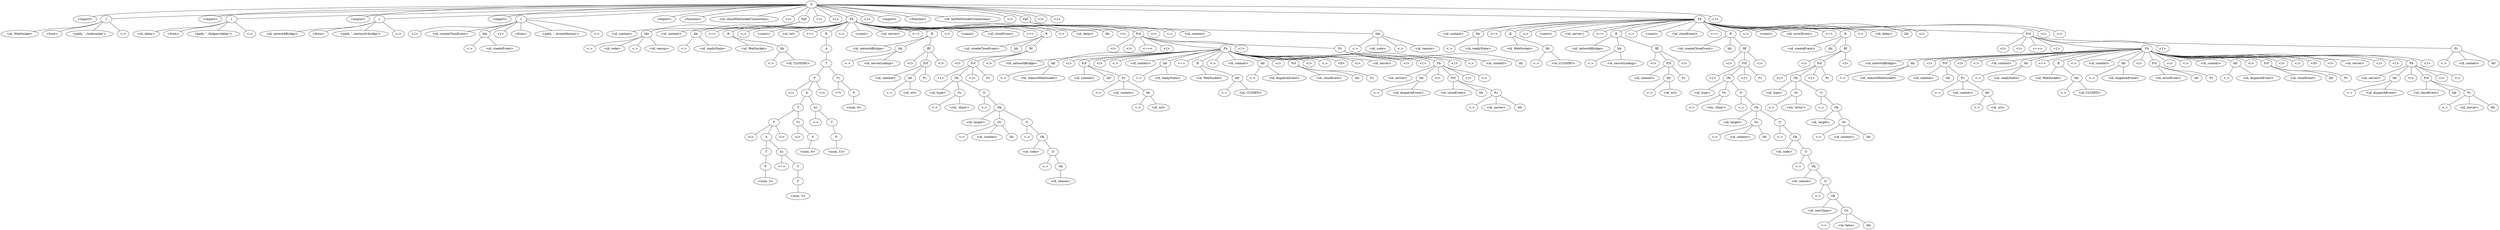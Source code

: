 graph graphname {
1[label="S"];
1 -- 2;
1 -- 3;
1 -- 8;
1 -- 9;
1 -- 14;
1 -- 15;
1 -- 20;
1 -- 21;
1 -- 31;
1 -- 32;
1 -- 33;
1 -- 34;
1 -- 35;
1 -- 42;
1 -- 43;
1 -- 44;
1 -- 226;
1 -- 227;
1 -- 228;
1 -- 229;
1 -- 230;
1 -- 231;
1 -- 238;
1 -- 239;
1 -- 240;
1 -- 432;
2[label="<import>"];
3[label="I"];
3 -- 4;
3 -- 5;
3 -- 6;
3 -- 7;
4[label="<id, WebSocket>"];
5[label="<from>"];
6[label="<path, '../websocket'>"];
7[label="<;>"];
8[label="<import>"];
9[label="I"];
9 -- 10;
9 -- 11;
9 -- 12;
9 -- 13;
10[label="<id, delay>"];
11[label="<from>"];
12[label="<path, '../helpers/delay'>"];
13[label="<;>"];
14[label="<import>"];
15[label="I"];
15 -- 16;
15 -- 17;
15 -- 18;
15 -- 19;
16[label="<id, networkBridge>"];
17[label="<from>"];
18[label="<path, '../network-bridge'>"];
19[label="<;>"];
20[label="<import>"];
21[label="I"];
21 -- 22;
21 -- 23;
21 -- 24;
21 -- 27;
21 -- 28;
21 -- 29;
21 -- 30;
22[label="<{>"];
23[label="<id, createCloseEvent>"];
24[label="Ide"];
24 -- 25;
24 -- 26;
25[label="<,>"];
26[label="<id, createEvent>"];
27[label="<}>"];
28[label="<from>"];
29[label="<path, '../event/factory'>"];
30[label="<;>"];
31[label="<export>"];
32[label="<function>"];
33[label="<id, closeWebSocketConnection>"];
34[label="<(>"];
35[label="Fpf"];
35 -- 36;
35 -- 37;
36[label="<id, context>"];
37[label="Ide"];
37 -- 38;
37 -- 39;
37 -- 40;
37 -- 41;
38[label="<,>"];
39[label="<id, code>"];
40[label="<,>"];
41[label="<id, reason>"];
42[label="<)>"];
43[label="<{>"];
44[label="Fb"];
44 -- 45;
44 -- 46;
44 -- 49;
44 -- 50;
44 -- 56;
44 -- 57;
44 -- 58;
44 -- 59;
44 -- 60;
44 -- 93;
44 -- 94;
44 -- 95;
44 -- 96;
44 -- 97;
44 -- 111;
44 -- 112;
44 -- 113;
44 -- 114;
44 -- 115;
44 -- 149;
44 -- 150;
44 -- 151;
44 -- 152;
44 -- 153;
44 -- 224;
44 -- 225;
45[label="<id, context>"];
46[label="Idr"];
46 -- 47;
46 -- 48;
47[label="<.>"];
48[label="<id, readyState>"];
49[label="<=>"];
50[label="R"];
50 -- 51;
50 -- 52;
51[label="<id, WebSocket>"];
52[label="Idr"];
52 -- 53;
52 -- 54;
53[label="<.>"];
54[label="<id, CLOSING>"];
56[label="<;>"];
57[label="<const>"];
58[label="<id, lol>"];
59[label="<=>"];
60[label="R"];
60 -- 61;
61[label="A"];
61 -- 62;
62[label="T"];
62 -- 63;
62 -- 89;
63[label="P"];
63 -- 64;
63 -- 65;
63 -- 88;
64[label="<(>"];
65[label="A"];
65 -- 66;
65 -- 83;
66[label="T"];
66 -- 67;
66 -- 79;
67[label="P"];
67 -- 68;
67 -- 69;
67 -- 78;
68[label="<(>"];
69[label="A"];
69 -- 70;
69 -- 73;
70[label="T"];
70 -- 71;
71[label="P"];
71 -- 72;
72[label="<num, 2>"];
73[label="A1"];
73 -- 74;
73 -- 75;
74[label="<+>"];
75[label="T"];
75 -- 76;
76[label="P"];
76 -- 77;
77[label="<num, 3>"];
78[label="<)>"];
79[label="T1"];
79 -- 80;
79 -- 81;
80[label="</>"];
81[label="P"];
81 -- 82;
82[label="<num, 6>"];
83[label="A1"];
83 -- 84;
83 -- 85;
84[label="<->"];
85[label="T"];
85 -- 86;
86[label="P"];
86 -- 87;
87[label="<num, 13>"];
88[label="<)>"];
89[label="T1"];
89 -- 90;
89 -- 91;
90[label="<*>"];
91[label="P"];
91 -- 92;
92[label="<num, 4>"];
93[label="<;>"];
94[label="<const>"];
95[label="<id, server>"];
96[label="<=>"];
97[label="R"];
97 -- 98;
97 -- 99;
97 -- 102;
98[label="<id, networkBridge>"];
99[label="Idr"];
99 -- 100;
99 -- 101;
100[label="<.>"];
101[label="<id, serverLookup>"];
102[label="Rf"];
102 -- 103;
102 -- 104;
102 -- 110;
103[label="<(>"];
104[label="Fcf"];
104 -- 105;
104 -- 106;
104 -- 109;
105[label="<id, context>"];
106[label="Idr"];
106 -- 107;
106 -- 108;
107[label="<.>"];
108[label="<id, url>"];
109[label="Fc"];
110[label="<)>"];
111[label="<;>"];
112[label="<const>"];
113[label="<id, closeEvent>"];
114[label="<=>"];
115[label="R"];
115 -- 116;
115 -- 117;
115 -- 118;
116[label="<id, createCloseEvent>"];
117[label="Idr"];
118[label="Rf"];
118 -- 119;
118 -- 120;
118 -- 148;
119[label="<(>"];
120[label="Fcf"];
120 -- 121;
120 -- 122;
120 -- 146;
120 -- 147;
121[label="<{>"];
122[label="Ok"];
122 -- 123;
122 -- 124;
122 -- 127;
123[label="<id, type>"];
124[label="Ov"];
124 -- 125;
124 -- 126;
125[label="<:>"];
126[label="<str, 'close'>"];
127[label="O"];
127 -- 128;
127 -- 129;
128[label="<,>"];
129[label="Ok"];
129 -- 130;
129 -- 131;
129 -- 135;
130[label="<id, target>"];
131[label="Ov"];
131 -- 132;
131 -- 133;
131 -- 134;
132[label="<:>"];
133[label="<id, context>"];
134[label="Idr"];
135[label="O"];
135 -- 136;
135 -- 137;
136[label="<,>"];
137[label="Ok"];
137 -- 138;
137 -- 140;
138[label="<id, code>"];
140[label="O"];
140 -- 141;
140 -- 142;
141[label="<,>"];
142[label="Ok"];
142 -- 143;
143[label="<id, reason>"];
146[label="<}>"];
147[label="Fc"];
148[label="<)>"];
149[label="<;>"];
150[label="<id, delay>"];
151[label="Idr"];
152[label="<(>"];
153[label="Fcf"];
153 -- 154;
153 -- 155;
153 -- 156;
153 -- 157;
153 -- 158;
153 -- 219;
153 -- 220;
154[label="<(>"];
155[label="<)>"];
156[label="<=>>"];
157[label="<{>"];
158[label="Fb"];
158 -- 159;
158 -- 160;
158 -- 163;
158 -- 164;
158 -- 173;
158 -- 174;
158 -- 175;
158 -- 176;
158 -- 179;
158 -- 180;
158 -- 186;
158 -- 187;
158 -- 188;
158 -- 191;
158 -- 192;
158 -- 196;
158 -- 197;
158 -- 198;
158 -- 199;
158 -- 200;
158 -- 201;
158 -- 202;
158 -- 203;
158 -- 218;
159[label="<id, networkBridge>"];
160[label="Idr"];
160 -- 161;
160 -- 162;
161[label="<.>"];
162[label="<id, removeWebSocket>"];
163[label="<(>"];
164[label="Fcf"];
164 -- 165;
164 -- 166;
164 -- 167;
165[label="<id, context>"];
166[label="Idr"];
167[label="Fc"];
167 -- 168;
167 -- 169;
167 -- 170;
168[label="<,>"];
169[label="<id, context>"];
170[label="Idr"];
170 -- 171;
170 -- 172;
171[label="<.>"];
172[label="<id, url>"];
173[label="<)>"];
174[label="<;>"];
175[label="<id, context>"];
176[label="Idr"];
176 -- 177;
176 -- 178;
177[label="<.>"];
178[label="<id, readyState>"];
179[label="<=>"];
180[label="R"];
180 -- 181;
180 -- 182;
181[label="<id, WebSocket>"];
182[label="Idr"];
182 -- 183;
182 -- 184;
183[label="<.>"];
184[label="<id, CLOSED>"];
186[label="<;>"];
187[label="<id, context>"];
188[label="Idr"];
188 -- 189;
188 -- 190;
189[label="<.>"];
190[label="<id, dispatchEvent>"];
191[label="<(>"];
192[label="Fcf"];
192 -- 193;
192 -- 194;
192 -- 195;
193[label="<id, closeEvent>"];
194[label="Idr"];
195[label="Fc"];
196[label="<)>"];
197[label="<;>"];
198[label="<if>"];
199[label="<(>"];
200[label="<id, server>"];
201[label="<)>"];
202[label="<{>"];
203[label="Fb"];
203 -- 204;
203 -- 205;
203 -- 208;
203 -- 209;
203 -- 216;
203 -- 217;
204[label="<id, server>"];
205[label="Idr"];
205 -- 206;
205 -- 207;
206[label="<.>"];
207[label="<id, dispatchEvent>"];
208[label="<(>"];
209[label="Fcf"];
209 -- 210;
209 -- 211;
209 -- 212;
210[label="<id, closeEvent>"];
211[label="Idr"];
212[label="Fc"];
212 -- 213;
212 -- 214;
212 -- 215;
213[label="<,>"];
214[label="<id, server>"];
215[label="Idr"];
216[label="<)>"];
217[label="<;>"];
218[label="<}>"];
219[label="<}>"];
220[label="Fc"];
220 -- 221;
220 -- 222;
220 -- 223;
221[label="<,>"];
222[label="<id, context>"];
223[label="Idr"];
224[label="<)>"];
225[label="<;>"];
226[label="<}>"];
227[label="<export>"];
228[label="<function>"];
229[label="<id, failWebSocketConnection>"];
230[label="<(>"];
231[label="Fpf"];
231 -- 232;
231 -- 233;
232[label="<id, context>"];
233[label="Ide"];
233 -- 234;
233 -- 235;
233 -- 236;
233 -- 237;
234[label="<,>"];
235[label="<id, code>"];
236[label="<,>"];
237[label="<id, reason>"];
238[label="<)>"];
239[label="<{>"];
240[label="Fb"];
240 -- 241;
240 -- 242;
240 -- 245;
240 -- 246;
240 -- 252;
240 -- 253;
240 -- 254;
240 -- 255;
240 -- 256;
240 -- 270;
240 -- 271;
240 -- 272;
240 -- 273;
240 -- 274;
240 -- 316;
240 -- 317;
240 -- 318;
240 -- 319;
240 -- 320;
240 -- 344;
240 -- 345;
240 -- 346;
240 -- 347;
240 -- 348;
240 -- 430;
240 -- 431;
241[label="<id, context>"];
242[label="Idr"];
242 -- 243;
242 -- 244;
243[label="<.>"];
244[label="<id, readyState>"];
245[label="<=>"];
246[label="R"];
246 -- 247;
246 -- 248;
247[label="<id, WebSocket>"];
248[label="Idr"];
248 -- 249;
248 -- 250;
249[label="<.>"];
250[label="<id, CLOSING>"];
252[label="<;>"];
253[label="<const>"];
254[label="<id, server>"];
255[label="<=>"];
256[label="R"];
256 -- 257;
256 -- 258;
256 -- 261;
257[label="<id, networkBridge>"];
258[label="Idr"];
258 -- 259;
258 -- 260;
259[label="<.>"];
260[label="<id, serverLookup>"];
261[label="Rf"];
261 -- 262;
261 -- 263;
261 -- 269;
262[label="<(>"];
263[label="Fcf"];
263 -- 264;
263 -- 265;
263 -- 268;
264[label="<id, context>"];
265[label="Idr"];
265 -- 266;
265 -- 267;
266[label="<.>"];
267[label="<id, url>"];
268[label="Fc"];
269[label="<)>"];
270[label="<;>"];
271[label="<const>"];
272[label="<id, closeEvent>"];
273[label="<=>"];
274[label="R"];
274 -- 275;
274 -- 276;
274 -- 277;
275[label="<id, createCloseEvent>"];
276[label="Idr"];
277[label="Rf"];
277 -- 278;
277 -- 279;
277 -- 315;
278[label="<(>"];
279[label="Fcf"];
279 -- 280;
279 -- 281;
279 -- 313;
279 -- 314;
280[label="<{>"];
281[label="Ok"];
281 -- 282;
281 -- 283;
281 -- 286;
282[label="<id, type>"];
283[label="Ov"];
283 -- 284;
283 -- 285;
284[label="<:>"];
285[label="<str, 'close'>"];
286[label="O"];
286 -- 287;
286 -- 288;
287[label="<,>"];
288[label="Ok"];
288 -- 289;
288 -- 290;
288 -- 294;
289[label="<id, target>"];
290[label="Ov"];
290 -- 291;
290 -- 292;
290 -- 293;
291[label="<:>"];
292[label="<id, context>"];
293[label="Idr"];
294[label="O"];
294 -- 295;
294 -- 296;
295[label="<,>"];
296[label="Ok"];
296 -- 297;
296 -- 299;
297[label="<id, code>"];
299[label="O"];
299 -- 300;
299 -- 301;
300[label="<,>"];
301[label="Ok"];
301 -- 302;
301 -- 304;
302[label="<id, reason>"];
304[label="O"];
304 -- 305;
304 -- 306;
305[label="<,>"];
306[label="Ok"];
306 -- 307;
306 -- 308;
307[label="<id, wasClean>"];
308[label="Ov"];
308 -- 309;
308 -- 310;
308 -- 311;
309[label="<:>"];
310[label="<id, false>"];
311[label="Idr"];
313[label="<}>"];
314[label="Fc"];
315[label="<)>"];
316[label="<;>"];
317[label="<const>"];
318[label="<id, errorEvent>"];
319[label="<=>"];
320[label="R"];
320 -- 321;
320 -- 322;
320 -- 323;
321[label="<id, createEvent>"];
322[label="Idr"];
323[label="Rf"];
323 -- 324;
323 -- 325;
323 -- 343;
324[label="<(>"];
325[label="Fcf"];
325 -- 326;
325 -- 327;
325 -- 341;
325 -- 342;
326[label="<{>"];
327[label="Ok"];
327 -- 328;
327 -- 329;
327 -- 332;
328[label="<id, type>"];
329[label="Ov"];
329 -- 330;
329 -- 331;
330[label="<:>"];
331[label="<str, 'error'>"];
332[label="O"];
332 -- 333;
332 -- 334;
333[label="<,>"];
334[label="Ok"];
334 -- 335;
334 -- 336;
335[label="<id, target>"];
336[label="Ov"];
336 -- 337;
336 -- 338;
336 -- 339;
337[label="<:>"];
338[label="<id, context>"];
339[label="Idr"];
341[label="<}>"];
342[label="Fc"];
343[label="<)>"];
344[label="<;>"];
345[label="<id, delay>"];
346[label="Idr"];
347[label="<(>"];
348[label="Fcf"];
348 -- 349;
348 -- 350;
348 -- 351;
348 -- 352;
348 -- 353;
348 -- 425;
348 -- 426;
349[label="<(>"];
350[label="<)>"];
351[label="<=>>"];
352[label="<{>"];
353[label="Fb"];
353 -- 354;
353 -- 355;
353 -- 358;
353 -- 359;
353 -- 368;
353 -- 369;
353 -- 370;
353 -- 371;
353 -- 374;
353 -- 375;
353 -- 381;
353 -- 382;
353 -- 383;
353 -- 386;
353 -- 387;
353 -- 391;
353 -- 392;
353 -- 393;
353 -- 394;
353 -- 397;
353 -- 398;
353 -- 402;
353 -- 403;
353 -- 404;
353 -- 405;
353 -- 406;
353 -- 407;
353 -- 408;
353 -- 409;
353 -- 424;
354[label="<id, networkBridge>"];
355[label="Idr"];
355 -- 356;
355 -- 357;
356[label="<.>"];
357[label="<id, removeWebSocket>"];
358[label="<(>"];
359[label="Fcf"];
359 -- 360;
359 -- 361;
359 -- 362;
360[label="<id, context>"];
361[label="Idr"];
362[label="Fc"];
362 -- 363;
362 -- 364;
362 -- 365;
363[label="<,>"];
364[label="<id, context>"];
365[label="Idr"];
365 -- 366;
365 -- 367;
366[label="<.>"];
367[label="<id, url>"];
368[label="<)>"];
369[label="<;>"];
370[label="<id, context>"];
371[label="Idr"];
371 -- 372;
371 -- 373;
372[label="<.>"];
373[label="<id, readyState>"];
374[label="<=>"];
375[label="R"];
375 -- 376;
375 -- 377;
376[label="<id, WebSocket>"];
377[label="Idr"];
377 -- 378;
377 -- 379;
378[label="<.>"];
379[label="<id, CLOSED>"];
381[label="<;>"];
382[label="<id, context>"];
383[label="Idr"];
383 -- 384;
383 -- 385;
384[label="<.>"];
385[label="<id, dispatchEvent>"];
386[label="<(>"];
387[label="Fcf"];
387 -- 388;
387 -- 389;
387 -- 390;
388[label="<id, errorEvent>"];
389[label="Idr"];
390[label="Fc"];
391[label="<)>"];
392[label="<;>"];
393[label="<id, context>"];
394[label="Idr"];
394 -- 395;
394 -- 396;
395[label="<.>"];
396[label="<id, dispatchEvent>"];
397[label="<(>"];
398[label="Fcf"];
398 -- 399;
398 -- 400;
398 -- 401;
399[label="<id, closeEvent>"];
400[label="Idr"];
401[label="Fc"];
402[label="<)>"];
403[label="<;>"];
404[label="<if>"];
405[label="<(>"];
406[label="<id, server>"];
407[label="<)>"];
408[label="<{>"];
409[label="Fb"];
409 -- 410;
409 -- 411;
409 -- 414;
409 -- 415;
409 -- 422;
409 -- 423;
410[label="<id, server>"];
411[label="Idr"];
411 -- 412;
411 -- 413;
412[label="<.>"];
413[label="<id, dispatchEvent>"];
414[label="<(>"];
415[label="Fcf"];
415 -- 416;
415 -- 417;
415 -- 418;
416[label="<id, closeEvent>"];
417[label="Idr"];
418[label="Fc"];
418 -- 419;
418 -- 420;
418 -- 421;
419[label="<,>"];
420[label="<id, server>"];
421[label="Idr"];
422[label="<)>"];
423[label="<;>"];
424[label="<}>"];
425[label="<}>"];
426[label="Fc"];
426 -- 427;
426 -- 428;
426 -- 429;
427[label="<,>"];
428[label="<id, context>"];
429[label="Idr"];
430[label="<)>"];
431[label="<;>"];
432[label="<}>"];
}